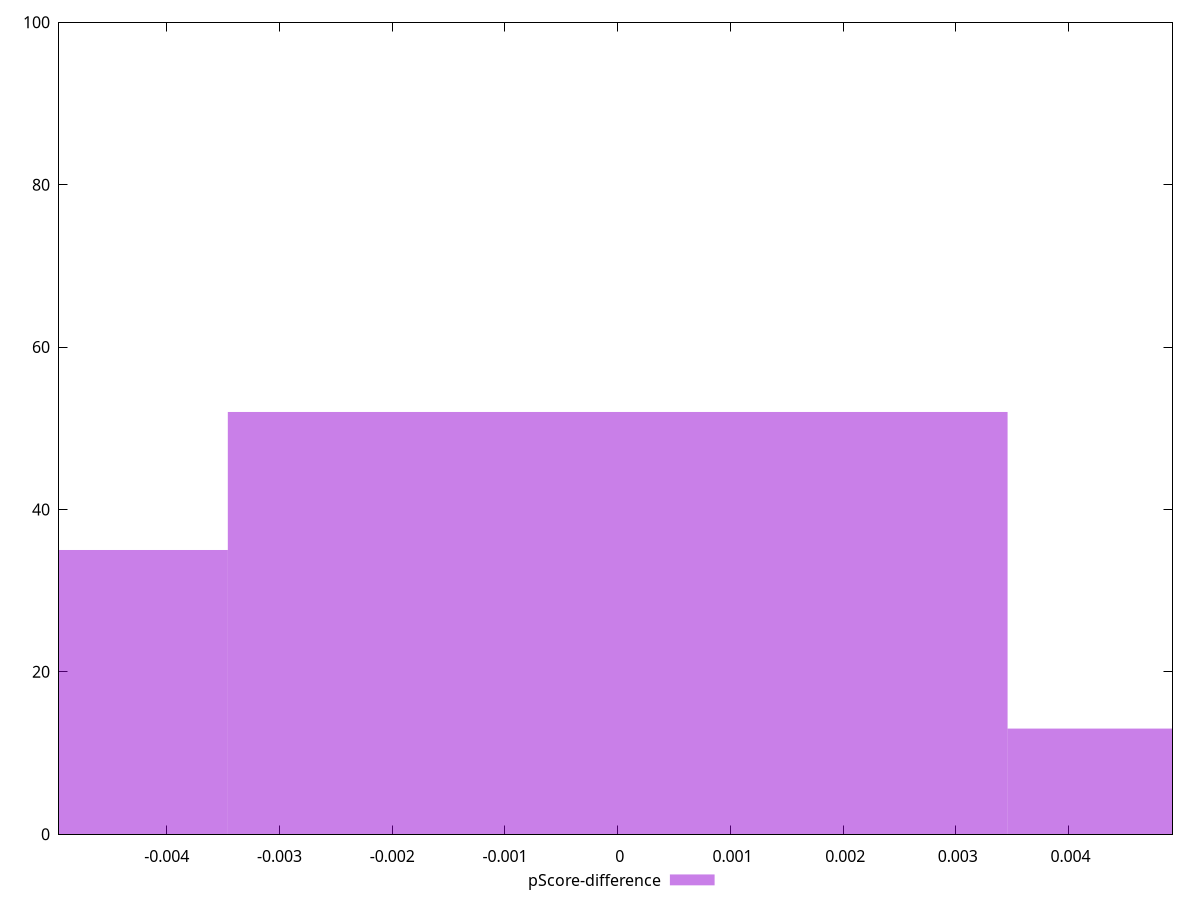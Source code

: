 reset

$pScoreDifference <<EOF
0.006917519829318907 13
0 52
-0.006917519829318907 35
EOF

set key outside below
set boxwidth 0.006917519829318907
set xrange [-0.004956382397152459:0.004921824437902678]
set yrange [0:100]
set trange [0:100]
set style fill transparent solid 0.5 noborder
set terminal svg size 640, 490 enhanced background rgb 'white'
set output "report_00018_2021-02-10T15-25-16.877Z/interactive/samples/pages+cached+noadtech/pScore-difference/histogram.svg"

plot $pScoreDifference title "pScore-difference" with boxes

reset
